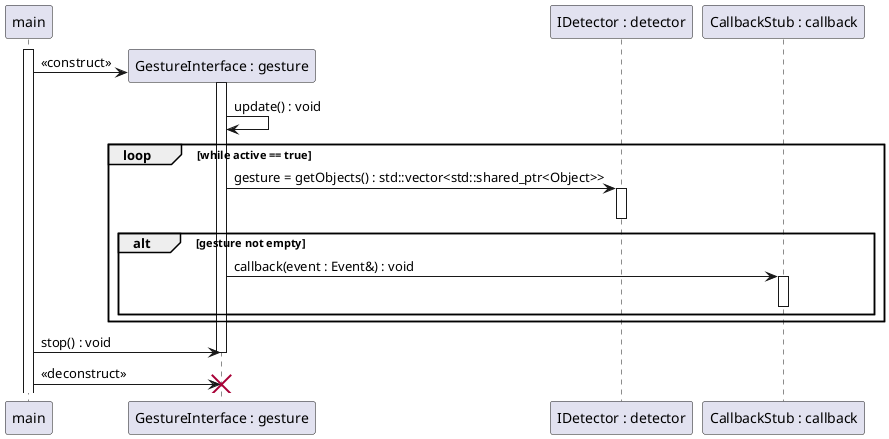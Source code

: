 @startuml

participant main as "main"
participant ui as "GestureInterface : gesture"
participant det as "IDetector : detector"
participant cb as "CallbackStub : callback"

create ui
activate main
main -> ui : <<construct>>
activate ui

ui -> ui : update() : void

loop while active == true

ui -> det : gesture = getObjects() : std::vector<std::shared_ptr<Object>>
activate det
deactivate det

alt gesture not empty

ui -> cb : callback(event : Event&) : void
activate cb
deactivate cb

end
end

main -> ui : stop() : void
deactivate ui

main -> ui !! : <<deconstruct>>


@enduml